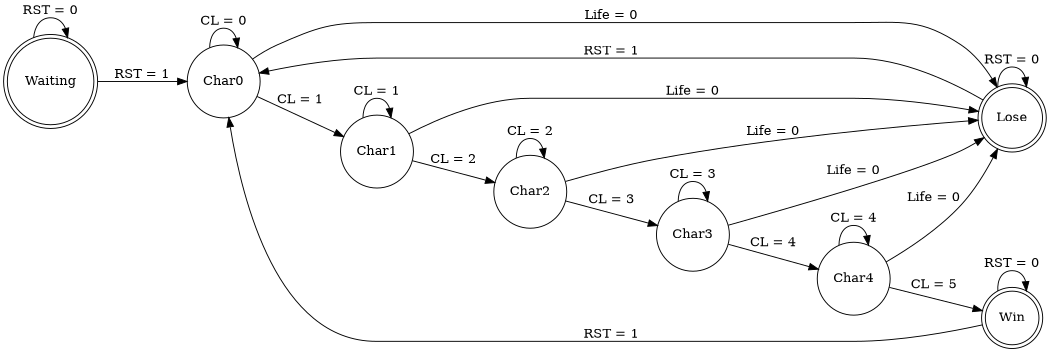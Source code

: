 digraph finite_state_machine {
    rankdir=LR;
    size="7"
    node [shape=doublecircle]; Waiting Lose Win;
    node [shape=circle];

    Waiting -> Waiting [ label = "RST = 0" ];
    Waiting -> Char0 [ label = "RST = 1" ];

    Char0 -> Char0 [ label = "CL = 0" ];
    Char0 -> Char1 [ label = "CL = 1" ];
    Char0 -> Lose [ label = "Life = 0" ];

    Char1 -> Char1 [ label = "CL = 1" ];
    Char1 -> Char2 [ label = "CL = 2" ];
    Char1 -> Lose [ label = "Life = 0" ];

    Char2 -> Char2 [ label = "CL = 2" ];
    Char2 -> Char3 [ label = "CL = 3" ];
    Char2 -> Lose [ label = "Life = 0" ];

    Char3 -> Char3 [ label = "CL = 3" ];
    Char3 -> Char4 [ label = "CL = 4" ];
    Char3 -> Lose [ label = "Life = 0" ];

    Char4 -> Char4 [ label = "CL = 4" ];
    Char4 -> Win [ label = "CL = 5" ];
    Char4 -> Lose [ label = "Life = 0" ];

    Win -> Char0 [ label = "RST = 1" ];
    Win -> Win [ label = "RST = 0" ];

    Lose -> Char0 [ label = "RST = 1" ];
    Lose -> Lose [ label = "RST = 0" ];
}